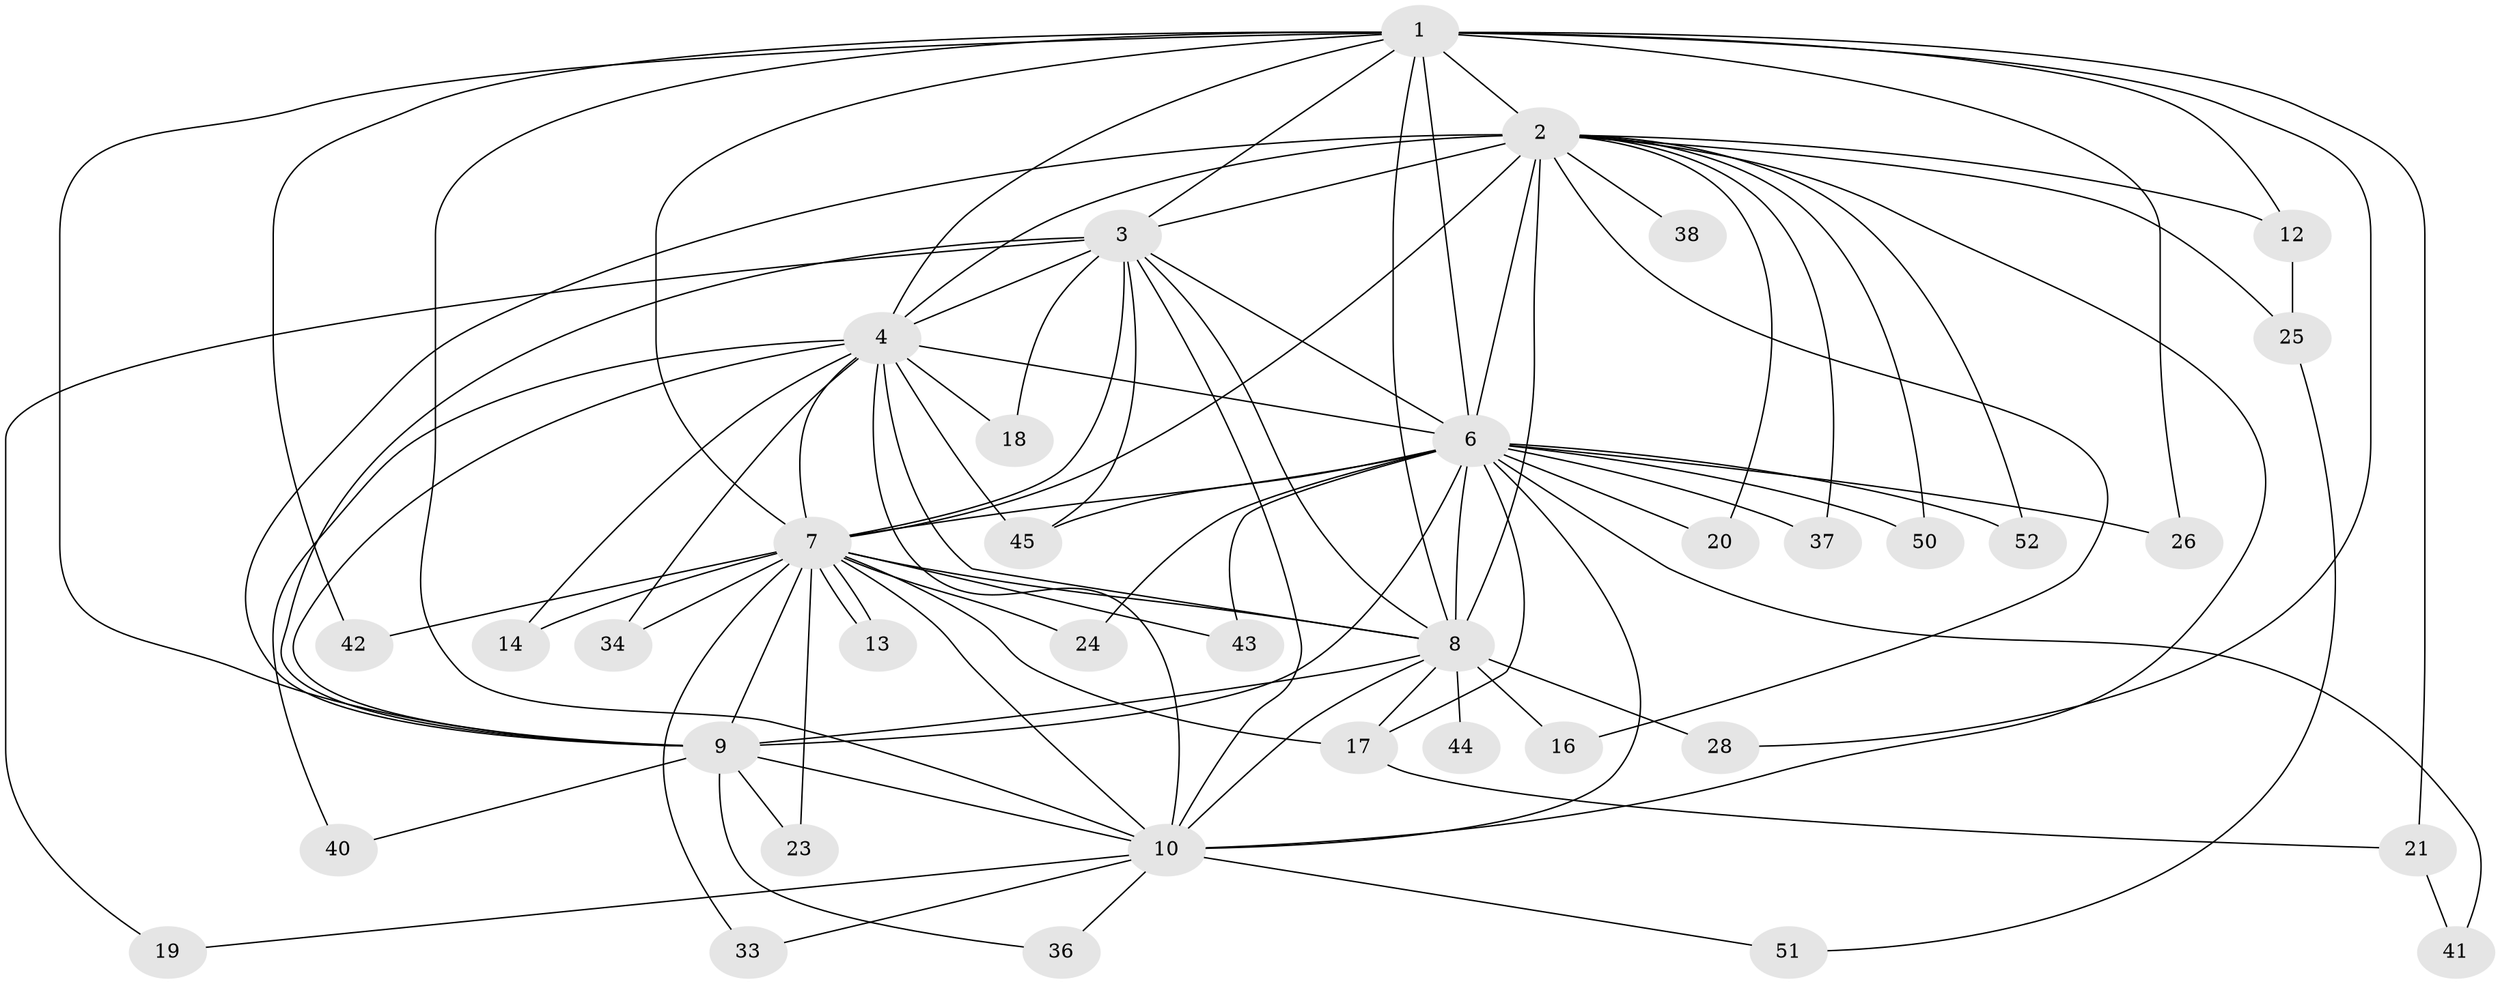 // Generated by graph-tools (version 1.1) at 2025/23/03/03/25 07:23:39]
// undirected, 37 vertices, 92 edges
graph export_dot {
graph [start="1"]
  node [color=gray90,style=filled];
  1 [super="+15"];
  2 [super="+5"];
  3 [super="+30"];
  4 [super="+48"];
  6 [super="+31"];
  7 [super="+11"];
  8 [super="+32"];
  9 [super="+35"];
  10 [super="+39"];
  12;
  13;
  14;
  16;
  17 [super="+22"];
  18;
  19;
  20;
  21 [super="+27"];
  23;
  24 [super="+47"];
  25 [super="+49"];
  26;
  28 [super="+29"];
  33;
  34;
  36;
  37;
  38;
  40;
  41;
  42;
  43;
  44;
  45 [super="+46"];
  50;
  51;
  52;
  1 -- 2 [weight=2];
  1 -- 3;
  1 -- 4;
  1 -- 6;
  1 -- 7;
  1 -- 8;
  1 -- 9;
  1 -- 10 [weight=2];
  1 -- 12;
  1 -- 21 [weight=2];
  1 -- 28;
  1 -- 26;
  1 -- 42;
  2 -- 3 [weight=2];
  2 -- 4 [weight=3];
  2 -- 6 [weight=2];
  2 -- 7 [weight=2];
  2 -- 8 [weight=2];
  2 -- 9 [weight=2];
  2 -- 10 [weight=2];
  2 -- 16;
  2 -- 50;
  2 -- 52;
  2 -- 37;
  2 -- 38;
  2 -- 12;
  2 -- 20;
  2 -- 25 [weight=2];
  3 -- 4;
  3 -- 6;
  3 -- 7;
  3 -- 8;
  3 -- 9 [weight=2];
  3 -- 10;
  3 -- 18;
  3 -- 19;
  3 -- 45;
  4 -- 6;
  4 -- 7;
  4 -- 8;
  4 -- 9;
  4 -- 10;
  4 -- 14;
  4 -- 18;
  4 -- 34;
  4 -- 40;
  4 -- 45;
  6 -- 7;
  6 -- 8 [weight=2];
  6 -- 9 [weight=2];
  6 -- 10 [weight=2];
  6 -- 17;
  6 -- 20;
  6 -- 24 [weight=2];
  6 -- 26;
  6 -- 37;
  6 -- 41;
  6 -- 43;
  6 -- 45;
  6 -- 52;
  6 -- 50;
  7 -- 8 [weight=2];
  7 -- 9;
  7 -- 10;
  7 -- 13;
  7 -- 13;
  7 -- 14;
  7 -- 23;
  7 -- 24;
  7 -- 33;
  7 -- 34;
  7 -- 42;
  7 -- 17;
  7 -- 43;
  8 -- 9 [weight=2];
  8 -- 10;
  8 -- 16;
  8 -- 28 [weight=2];
  8 -- 44 [weight=2];
  8 -- 17;
  9 -- 10;
  9 -- 23;
  9 -- 36;
  9 -- 40;
  10 -- 19;
  10 -- 33;
  10 -- 36;
  10 -- 51;
  12 -- 25;
  17 -- 21;
  21 -- 41;
  25 -- 51;
}
